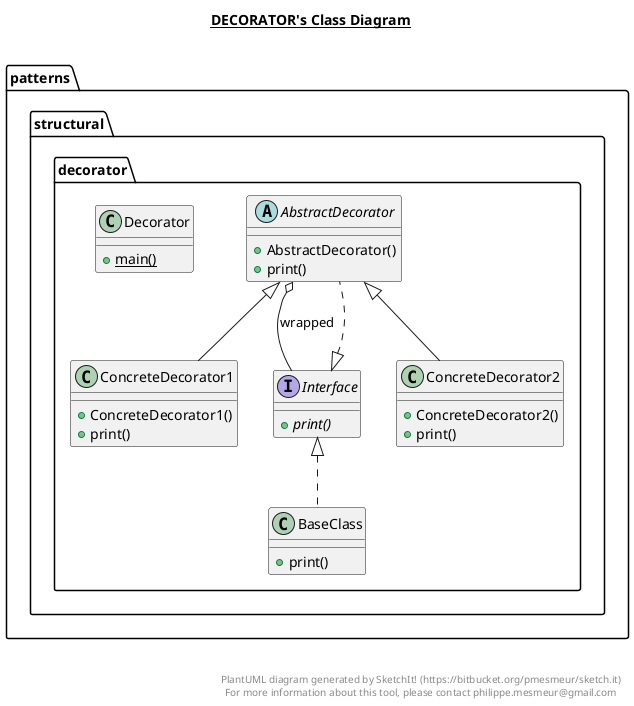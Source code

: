 @startuml

title __DECORATOR's Class Diagram__\n

  namespace patterns.structural {
    namespace decorator {
      abstract class patterns.structural.decorator.AbstractDecorator {
          + AbstractDecorator()
          + print()
      }
    }
  }
  

  namespace patterns.structural {
    namespace decorator {
      class patterns.structural.decorator.BaseClass {
          + print()
      }
    }
  }
  

  namespace patterns.structural {
    namespace decorator {
      class patterns.structural.decorator.ConcreteDecorator1 {
          + ConcreteDecorator1()
          + print()
      }
    }
  }
  

  namespace patterns.structural {
    namespace decorator {
      class patterns.structural.decorator.ConcreteDecorator2 {
          + ConcreteDecorator2()
          + print()
      }
    }
  }
  

  namespace patterns.structural {
    namespace decorator {
      class patterns.structural.decorator.Decorator {
          {static} + main()
      }
    }
  }
  

  namespace patterns.structural {
    namespace decorator {
      interface patterns.structural.decorator.Interface {
          {abstract} + print()
      }
    }
  }
  

  patterns.structural.decorator.AbstractDecorator .up.|> patterns.structural.decorator.Interface
  patterns.structural.decorator.AbstractDecorator o-- patterns.structural.decorator.Interface : wrapped
  patterns.structural.decorator.BaseClass .up.|> patterns.structural.decorator.Interface
  patterns.structural.decorator.ConcreteDecorator1 -up-|> patterns.structural.decorator.AbstractDecorator
  patterns.structural.decorator.ConcreteDecorator2 -up-|> patterns.structural.decorator.AbstractDecorator


right footer


PlantUML diagram generated by SketchIt! (https://bitbucket.org/pmesmeur/sketch.it)
For more information about this tool, please contact philippe.mesmeur@gmail.com
endfooter

@enduml
